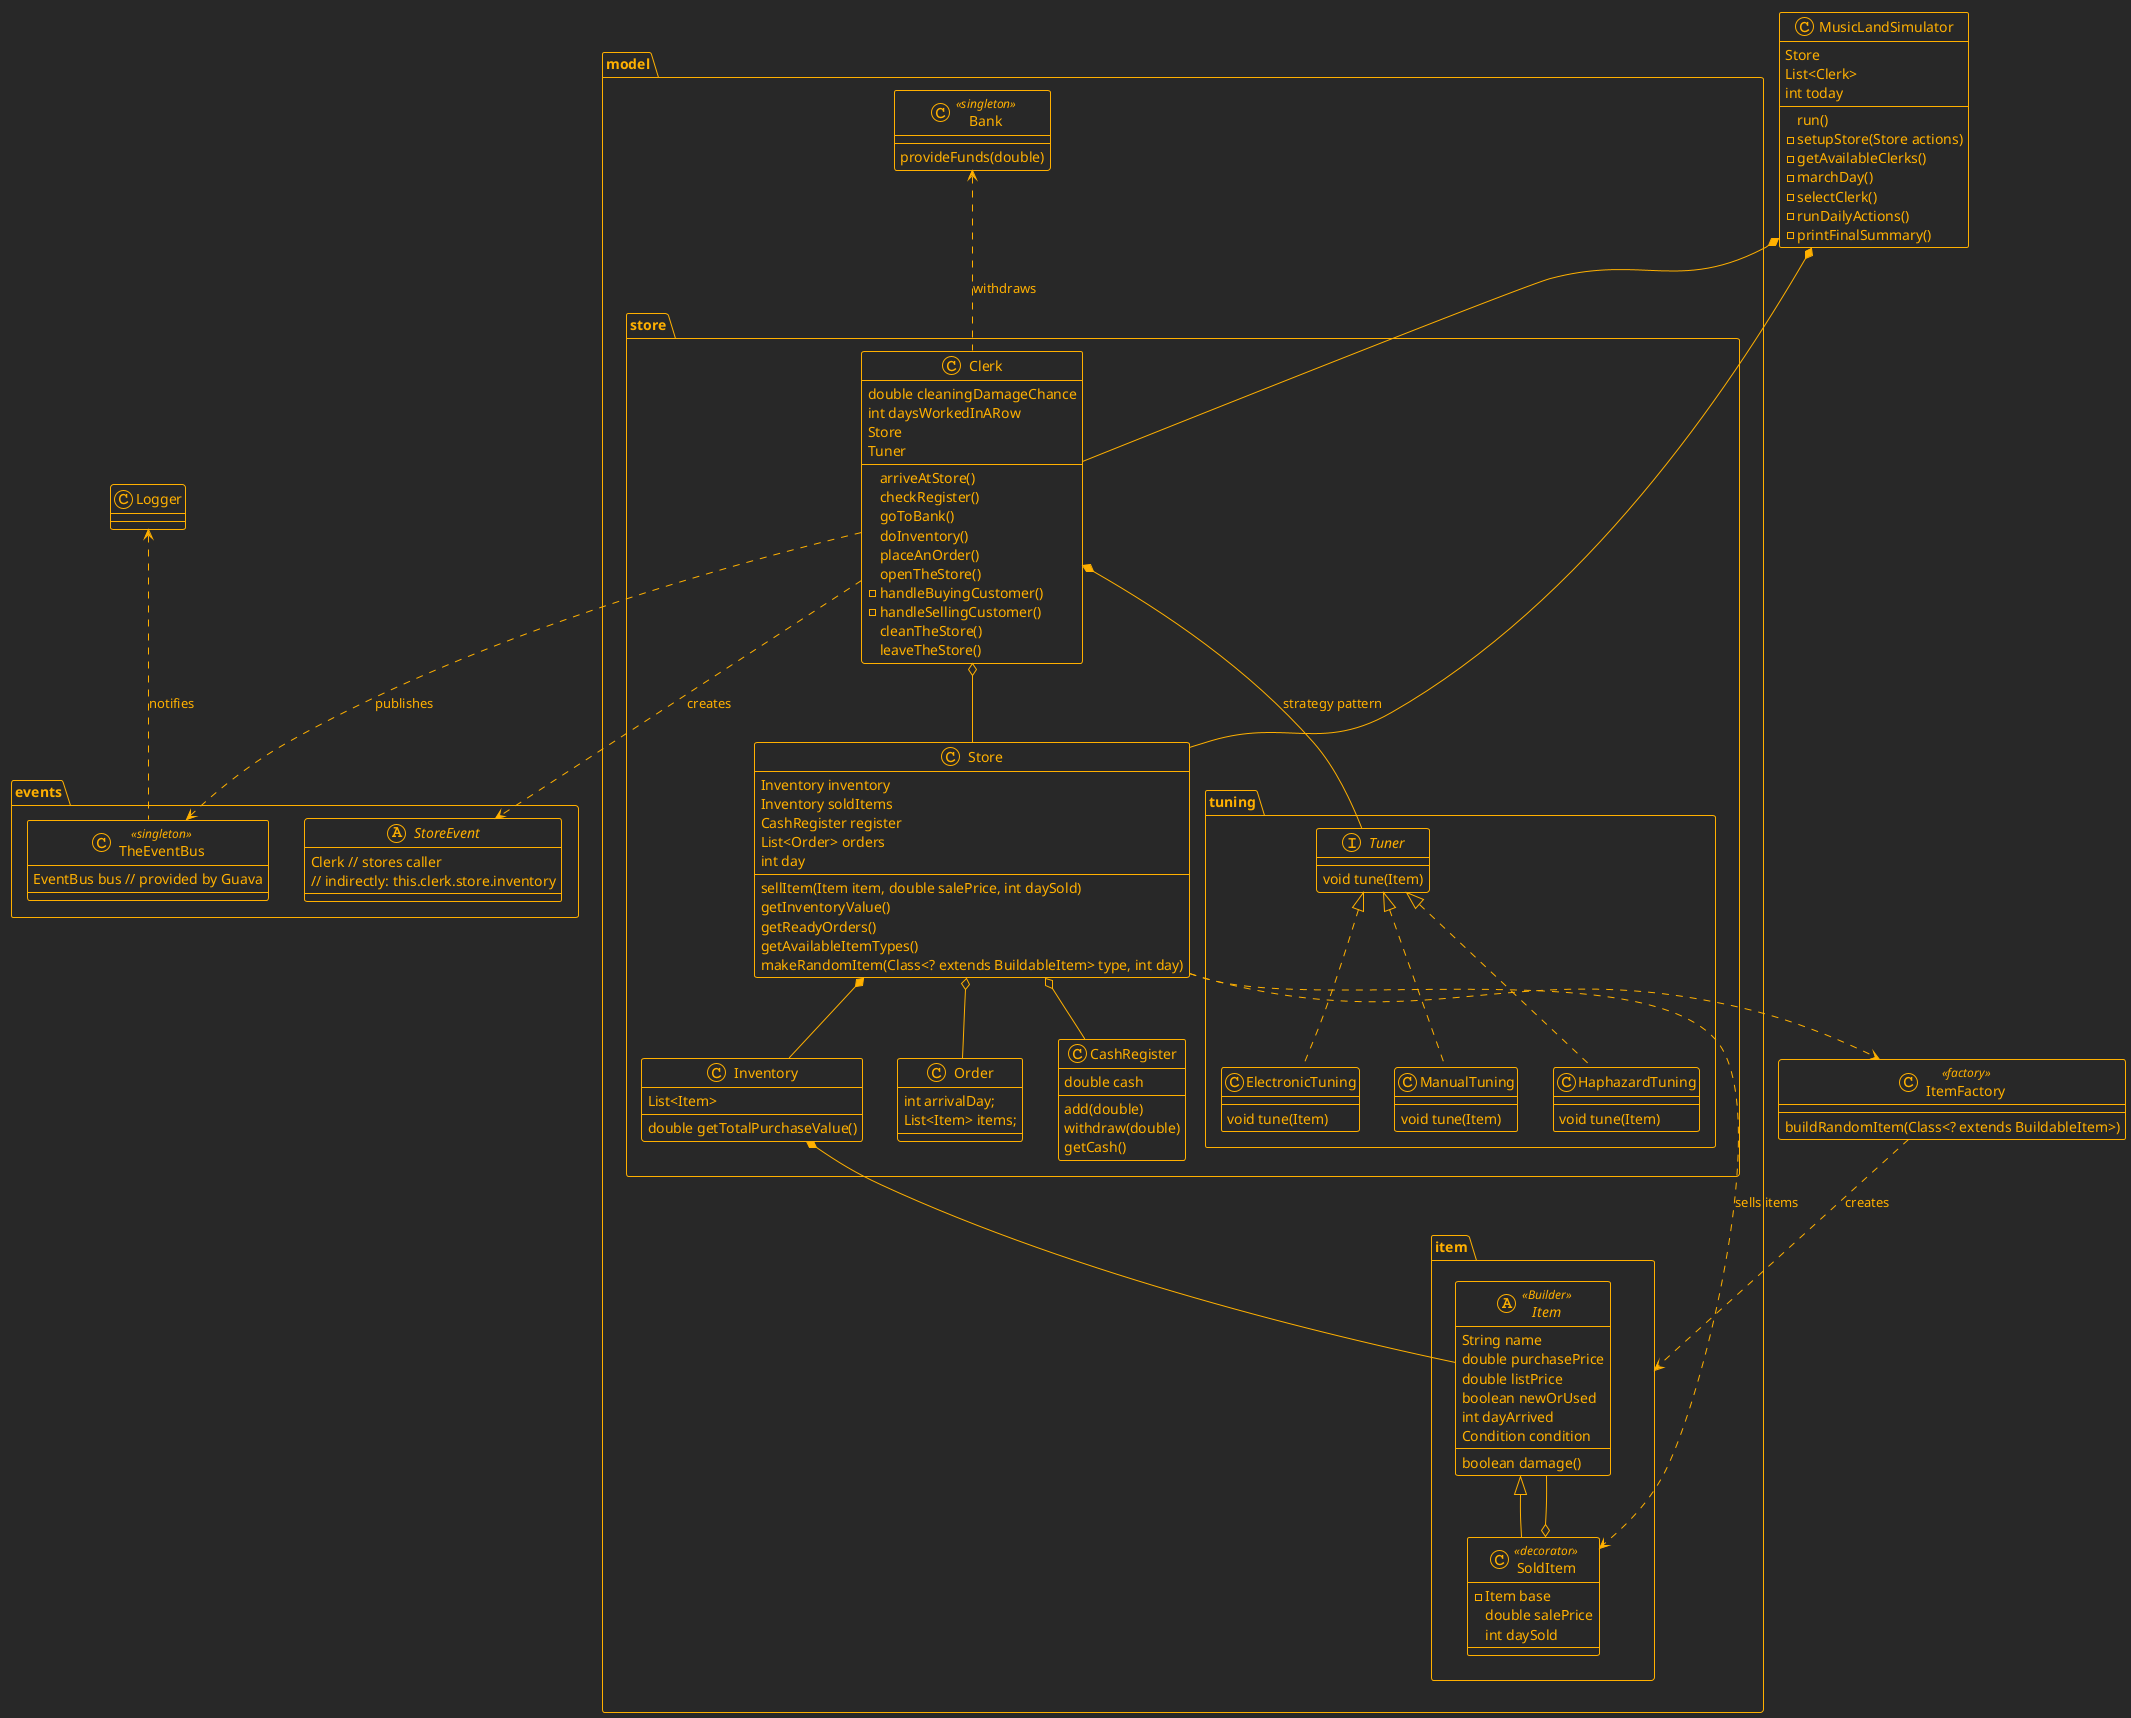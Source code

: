 @startuml

!theme crt-amber

<style>
header {
  HorizontalAlignment left
}
</style>

package "model" {

  '================================================================
  ' Item Package: Defines all sellable items and their properties.
  '================================================================
  package "item" {

    ' --- Base Item Definition ---
    abstract class Item <<Builder>> {
      String name
      double purchasePrice
      double listPrice
      boolean newOrUsed
      int dayArrived
      Condition condition
      boolean damage()
    }

    /'  note top'/
    /'    All subclasses of 'Item' follow a hierarchical'/
    /'    builder pattern. See baeldung.com link in the'/
    /'    source code.'/
    /'  end note'/

    class SoldItem <<decorator>> extends Item {
      - Item base
      double salePrice
      int daySold
    }

  /''/
  /'  enum Condition {'/
  /'    POOR'/
  /'    FAIR'/
  /'    GOOD'/
  /'    VERY_GOOD'/
  /'    EXCELLENT'/
  /'  }'/
  /''/
  /'  ' --- Music Media ---'/
  /'  abstract class Music <<Builder>> extends BuildableItem {'/
  /'    String band'/
  /'    String album'/
  /'  }'/
  /'  class PaperScore <<Builder>> extends Music {}'/
  /'  class CD <<Builder>> extends Music {}'/
  /'  class Vinyl <<Builder>> extends Music {}'/
  /'  class Cassette <<Builder>> extends Music {}'/
  /''/
  /'  ' --- Media Players ---'/
  /'  abstract class Players <<Builder>> extends BuildableItem {'/
  /'    boolean isEqualized'/
  /'  }'/
  /'  class CDPlayer <<Builder>> extends Players {}'/
  /'  class RecordPlayer <<Builder>> extends Players {}'/
  /'  class MP3Player <<Builder>> extends Players {}'/
  /'  class CassettePlayer <<Builder>> extends Music {}'/
  /''/
  /'  ' --- Instruments ---'/
  /'  abstract class Instruments <<Builder>> extends BuildableItem {}'/
  /''/
  /'  abstract class Stringed <<Builder>> extends Instruments {'/
  /'    boolean isElectric'/
  /'    boolean isTuned'/
  /'  }'/
  /'  class Guitar <<Builder>> extends Stringed {}'/
  /'  class Bass <<Builder>> extends Stringed {}'/
  /'  class Mandolin <<Builder>> extends Stringed {}'/
  /''/
  /'  abstract class Wind <<Builder>> extends Instruments {'/
  /'    boolean isAdjusted'/
  /'  }'/
  /'  class Flute <<Builder>> extends Wind {'/
  /'    FluteMaterial type'/
  /'  }'/
  /'  enum FluteMaterial {'/
  /'    SILVER'/
  /'    WOOD'/
  /'    GOLD'/
  /'  }'/
  /'  class Harmonica <<Builder>> extends Wind {'/
  /'    HarmonicaKey key'/
  /'  }'/
  /'  enum HarmonicaKey {'/
  /'    A'/
  /'    C'/
  /'    F'/
  /'    G'/
  /'  }'/
  /'  class Saxophone <<Builder>> extends Wind {}'/
  /''/
  /'  ' --- Clothing ---'/
  /'  abstract class Clothing <<Builder>> extends BuildableItem {}'/
  /'  class Hat <<Builder>> extends Clothing {'/
  /'    String hatSize'/
  /'  }'/
  /'  class Shirt <<Builder>> extends Clothing {'/
  /'    ShirtSize shirtSize'/
  /'  }'/
  /'  enum ShirtSize {'/
  /'    XS'/
  /'    S'/
  /'    M'/
  /'    LG'/
  /'    XL'/
  /'  }'/
  /'  class Bandana <<Builder>> extends Clothing {}'/
  /''/
  /'  ' --- Accessories ---'/
  /'  abstract class Accessories <<Builder>> extends BuildableItem {}'/
  /'  class PracticeAmp <<Builder>> extends Accessories {'/
  /'    int wattage'/
  /'  }'/
  /'  class Cable <<Builder>> extends Accessories {'/
  /'    int length'/
  /'  }'/
  /'  class Strings <<Builder>> extends Accessories {'/
  /'    StringType type'/
  /'  }'/
  /'  enum StringType {'/
  /'    GUITAR'/
  /'    BASS'/
  /'    MANDOLIN'/
  /'  }'/
  /'  class GigBag <<Builder>> extends Accessories {}'/
  /''/
  /'  ' --- Relationships within Item Package ---'/
  /'  Item --> Condition : has a'/
  /'  Flute --> FluteMaterial : has a'/
  /'  Harmonica --> HarmonicaKey : has a'/
  /'  Shirt --> ShirtSize : has a'/
  /'  Strings --> StringType : has a'/
  SoldItem o-- Item

  }

  '================================================================
  ' Store Package: Defines the store, staff, and customer logic.
  '================================================================
  package "store" {
    class Store {
      Inventory inventory
      Inventory soldItems
      CashRegister register
      List<Order> orders
      int day
      sellItem(Item item, double salePrice, int daySold)
      getInventoryValue()
      getReadyOrders()
      getAvailableItemTypes()
      makeRandomItem(Class<? extends BuildableItem> type, int day)
    }

    class Inventory {
      List<Item>
      double getTotalPurchaseValue()
    }

    class Order {
      int arrivalDay;
      List<Item> items;
    }

    class CashRegister {
      double cash
      add(double)
      withdraw(double)
      getCash()
    }

    class Clerk {
      double cleaningDamageChance
      int daysWorkedInARow
      Store
      Tuner
      arriveAtStore()
      checkRegister()
      goToBank()
      doInventory()
      placeAnOrder()
      openTheStore()
      -handleBuyingCustomer()
      -handleSellingCustomer()
      cleanTheStore()
      leaveTheStore()
    }

    package "tuning" {
      interface Tuner {
        void tune(Item)
      }

      class HaphazardTuning implements Tuner {
        void tune(Item)
      }

      class ElectronicTuning implements Tuner {
        void tune(Item)
      }

      class ManualTuning implements Tuner {
        void tune(Item)
      }

    }

    ' --- Relationships within Store Package ---
    Store o-- Order
    Store o-- CashRegister
    Store *-- Inventory
    Store ..> SoldItem : sells items
    Inventory *-- Item
    Clerk o-- Store
    Clerk *-- Tuner : strategy pattern
  }

  '================================================================
  ' Singleton and Factory Definitions
  '================================================================
  class Bank <<singleton>> {
    provideFunds(double)
  }

  Bank <.. Clerk : withdraws

}

package "events" {
  class TheEventBus <<singleton>> {
    EventBus bus // provided by Guava
  }

  abstract class StoreEvent {
    Clerk // stores caller
    // indirectly: this.clerk.store.inventory
  }

  /''Publish which clerk has arrived at the store.'/
  /''Publish number of items added to inventory (if any).'/
  /'class ArriveAtStoreEvent extends StoreEvent {'/
  /'  Clerk'/
  /'  Store'/
  /'}'/
  /''/
  /''Publish the amount of money in the register.'/
  /'class CheckRegisterEvent extends StoreEvent {'/
  /'  Clerk'/
  /'  Store'/
  /'}'/
  /''/
  /''Publish the amount of money in the register.'/
  /'class GoToBankEvent extends StoreEvent {'/
  /'  Clerk'/
  /'  Store'/
  /'  int newAmntInRegister'/
  /'}'/
  /''/
  /''Publish the total number of items.'/
  /''DoInventory: Publish the total purchase price value of inventory items.'/
  /'class DoInventoryEvent extends StoreEvent {'/
  /'  Clerk'/
  /'  Store'/
  /'  Inventory recentlyDamaged'/
  /'}'/
  /''/
  /''Publish the total number of items ordered.'/
  /'class PlaceAnOrderEvent extends StoreEvent {'/
  /'  Clerk'/
  /'  Store'/
  /'  Inventory recentlyOrdered'/
  /'}'/
  /''/
  /''Publish the total number of items sold.'/
  /'class OpenTheStoreEvent extends StoreEvent {'/
  /'  Clerk'/
  /'  Store'/
  /'  Inventory recentlySold'/
  /'  Inventory recentlyPurchased'/
  /'}'/
  /''/
  /''Publish the total number of items damaged in cleaning.'/
  /'class CleanTheStoreEvent extends StoreEvent {'/
  /'  Clerk'/
  /'  Store'/
  /'  Inventory recentlyDamaged'/
  /'}'/
  /''/
  /''Publish which clerk has left the store'/
  /'class LeaveTheStoreEvent extends StoreEvent {'/
  /'  Clerk'/
  /'  Store'/
  /'}'/

  ' --- Relationships within Package ---
  Clerk ..> TheEventBus : publishes
  Clerk ..> StoreEvent : creates
  /'DoInventoryEvent o-- Inventory'/
  /'PlaceAnOrderEvent o-- Inventory'/
  /'OpenTheStoreEvent o-- Inventory'/
  /'CleanTheStoreEvent o-- Inventory'/

}

'================================================================
' Top-Level Simulation Components
'================================================================
class Logger {
}

class ItemFactory <<factory>> {
  buildRandomItem(Class<? extends BuildableItem>)
}

class MusicLandSimulator {
  Store
  List<Clerk>
  int today
  run()
  -setupStore(Store actions)
  -getAvailableClerks()
  -marchDay()
  -selectClerk()
  -runDailyActions()
  -printFinalSummary()
}

' --- Top-Level Relationships ---
MusicLandSimulator *-- Store
MusicLandSimulator *-- Clerk
Store ..> ItemFactory
ItemFactory ..> item : creates
Logger <.. TheEventBus : notifies

@enduml

